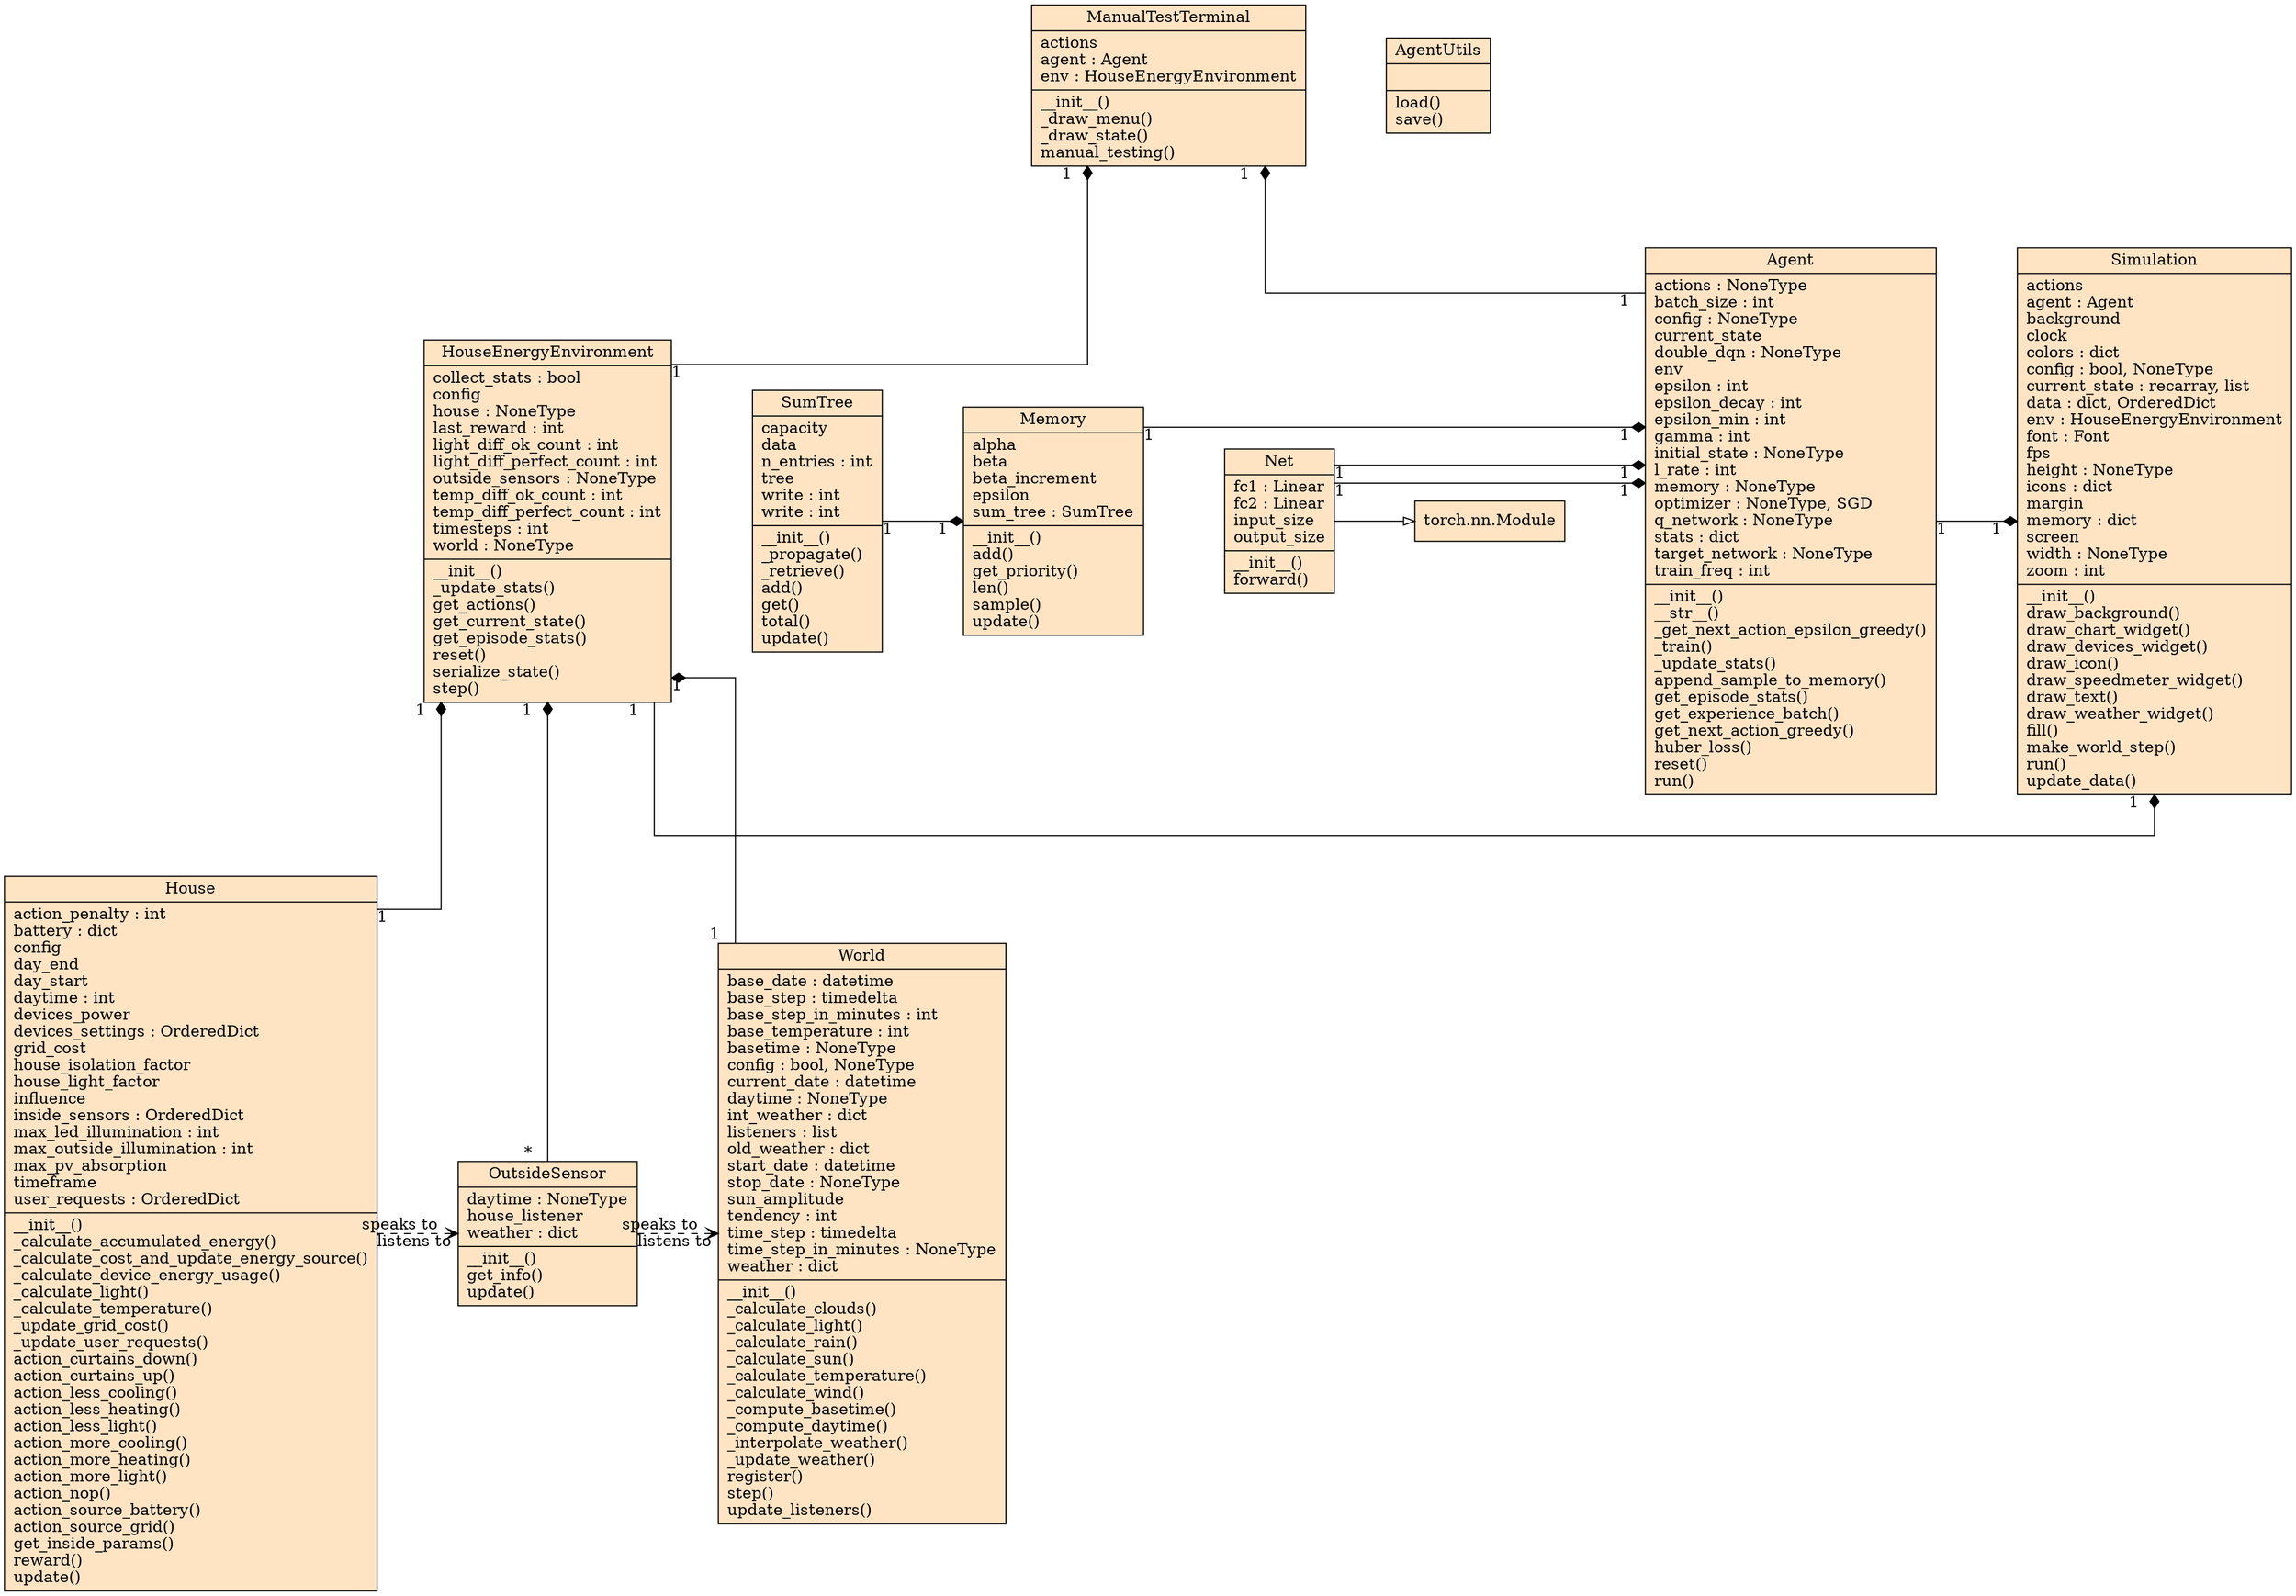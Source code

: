 digraph "classes_diagram" {
charset="utf-8"
rankdir=BT
splines = ortho
ranksep=1
nodesep=1

subgraph{
node [shape=box, style=filled ,fillcolor=bisque]

"agent" [label="{Agent|actions : NoneType\lbatch_size : int\lconfig : NoneType\lcurrent_state\ldouble_dqn : NoneType\lenv\lepsilon : int\lepsilon_decay : int\lepsilon_min : int\lgamma : int\linitial_state : NoneType\ll_rate : int\lmemory : NoneType\loptimizer : NoneType, SGD\lq_network : NoneType\lstats : dict\ltarget_network : NoneType\ltrain_freq : int\l|__init__()\l__str__()\l_get_next_action_epsilon_greedy()\l_train()\l_update_stats()\lappend_sample_to_memory()\lget_episode_stats()\lget_experience_batch()\lget_next_action_greedy()\lhuber_loss()\lreset()\lrun()\l}", shape="record"];
"house" [label="{House|action_penalty : int\lbattery : dict\lconfig\lday_end\lday_start\ldaytime : int\ldevices_power\ldevices_settings : OrderedDict\lgrid_cost\lhouse_isolation_factor\lhouse_light_factor\linfluence\linside_sensors : OrderedDict\lmax_led_illumination : int\lmax_outside_illumination : int\lmax_pv_absorption\ltimeframe\luser_requests : OrderedDict\l|__init__()\l_calculate_accumulated_energy()\l_calculate_cost_and_update_energy_source()\l_calculate_device_energy_usage()\l_calculate_light()\l_calculate_temperature()\l_update_grid_cost()\l_update_user_requests()\laction_curtains_down()\laction_curtains_up()\laction_less_cooling()\laction_less_heating()\laction_less_light()\laction_more_cooling()\laction_more_heating()\laction_more_light()\laction_nop()\laction_source_battery()\laction_source_grid()\lget_inside_params()\lreward()\lupdate()\l}", shape="record"];
"env" [label="{HouseEnergyEnvironment|collect_stats : bool\lconfig\lhouse : NoneType\llast_reward : int\llight_diff_ok_count : int\llight_diff_perfect_count : int\loutside_sensors : NoneType\ltemp_diff_ok_count : int\ltemp_diff_perfect_count : int\ltimesteps : int\lworld : NoneType\l|__init__()\l_update_stats()\lget_actions()\lget_current_state()\lget_episode_stats()\lreset()\lserialize_state()\lstep()\l}", shape="record"];
"manual_test" [label="{ManualTestTerminal|actions\lagent : Agent\lenv : HouseEnergyEnvironment\l|__init__()\l_draw_menu()\l_draw_state()\lmanual_testing()\l}", shape="record"];
"memory" [label="{Memory|alpha\lbeta\lbeta_increment\lepsilon\lsum_tree : SumTree\l|__init__()\ladd()\lget_priority()\llen()\lsample()\lupdate()\l}", shape="record"];
"net" [label="{Net|fc1 : Linear\lfc2 : Linear\linput_size\loutput_size\l|__init__()\lforward()\l}", shape="record"];
"sensor" [label="{OutsideSensor|daytime : NoneType\lhouse_listener\lweather : dict\l|__init__()\lget_info()\lupdate()\l}", shape="record"];
"world" [label="{World|base_date : datetime\lbase_step : timedelta\lbase_step_in_minutes : int\lbase_temperature : int\lbasetime : NoneType\lconfig : bool, NoneType\lcurrent_date : datetime\ldaytime : NoneType\lint_weather : dict\llisteners : list\lold_weather : dict\lstart_date : datetime\lstop_date : NoneType\lsun_amplitude\ltendency : int\ltime_step : timedelta\ltime_step_in_minutes : NoneType\lweather : dict\l|__init__()\l_calculate_clouds()\l_calculate_light()\l_calculate_rain()\l_calculate_sun()\l_calculate_temperature()\l_calculate_wind()\l_compute_basetime()\l_compute_daytime()\l_interpolate_weather()\l_update_weather()\lregister()\lstep()\lupdate_listeners()\l}", shape="record"];
"stree" [label="{SumTree|capacity\ldata\ln_entries : int\ltree\lwrite : int\lwrite : int\l|__init__()\l_propagate()\l_retrieve()\ladd()\lget()\ltotal()\lupdate()\l}", shape="record"];
"torch_nn" [label="{torch.nn.Module}", shape="record"];

"simulation" [label="{Simulation|actions\lagent : Agent\lbackground\lclock\lcolors : dict\lconfig : bool, NoneType\lcurrent_state : recarray, list\ldata : dict, OrderedDict\lenv : HouseEnergyEnvironment\lfont : Font\lfps\lheight : NoneType\licons : dict\lmargin\lmemory : dict\lscreen\lwidth : NoneType\lzoom : int\l|__init__()\ldraw_background()\ldraw_chart_widget()\ldraw_devices_widget()\ldraw_icon()\ldraw_speedmeter_widget()\ldraw_text()\ldraw_weather_widget()\lfill()\lmake_world_step()\lrun()\lupdate_data()\l}", shape="record"];
"agent_utils" [label="{AgentUtils|\l|load()\lsave()\l}", shape="record"];

"stree" -> "memory" [arrowhead = "diamond" , arrowtail="none", headlabel = "1   ", taillabel = "1   ", style="solid"];
"net" -> "torch_nn" [arrowhead = empty];

"memory" -> "agent" [arrowhead="diamond", arrowtail="none", headlabel = "1   ", taillabel = "1   ", style="solid"];
"net" -> "agent" [arrowhead="diamond", arrowtail="none", headlabel = "1   ", taillabel = "1   ", style="solid"];
"net" -> "agent" [arrowhead="diamond", arrowtail="none", headlabel = "1   ", taillabel = "1   ", style="solid"];
    
"house" -> "env" [arrowhead = diamond, headlabel = "1   ", taillabel = "1   "];
"sensor" -> "env" [arrowhead = diamond, headlabel = "1   ", taillabel = "*   "];
"world" -> "env" [arrowhead = diamond, headlabel = "1   ", taillabel = "1   "];
    
"house" -> "sensor" [arrowhead = vee, headlabel = "speaks to    " , taillabel = "listens to    ", style = "dashed"];
"sensor" -> "world" [arrowhead = vee, headlabel = "speaks to    " , taillabel = "listens to    ", style = "dashed"];

"agent" -> "simulation" [arrowhead="diamond", arrowtail="none", headlabel = "1   ", taillabel = "1   ", style="solid"];
"env" -> "simulation" [arrowhead="diamond", arrowtail="none", headlabel = "1   ", taillabel = "1   ", style="solid"];


"agent" -> "manual_test" [arrowhead="diamond", arrowtail="none", headlabel = "1   ", taillabel = "1   ", style="solid"];
"env" -> "manual_test" [arrowhead="diamond", arrowtail="none", headlabel = "1   ", taillabel = "1   ", style="solid"];


{rank = source; world; house; sensor; }
{rank = same; memory; agent; torch_nn; stree; net; env; simulation;}
{rank = sink; manual_test;  agent_utils}

}
}
